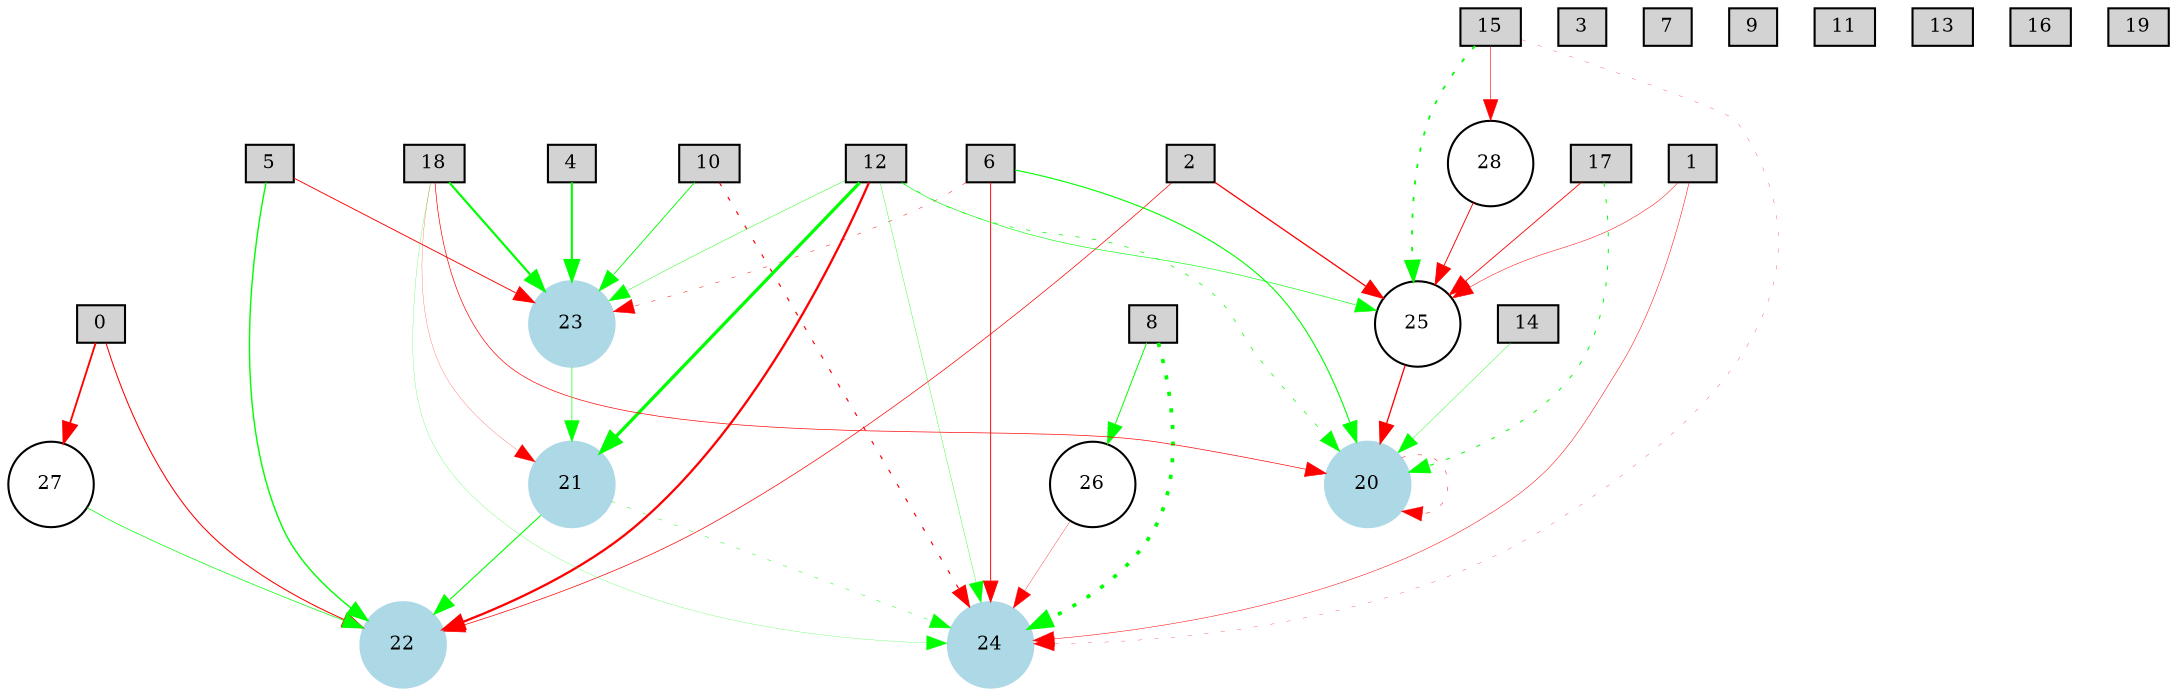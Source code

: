 digraph {
	node [fontsize=9 height=0.2 shape=circle width=0.2]
		0 [shape=box style=filled]
		1 [shape=box style=filled]
		2 [shape=box style=filled]
		3 [shape=box style=filled]
		4 [shape=box style=filled]
		5 [shape=box style=filled]
		6 [shape=box style=filled]
		7 [shape=box style=filled]
		8 [shape=box style=filled]
		9 [shape=box style=filled]
		10 [shape=box style=filled]
		11 [shape=box style=filled]
		12 [shape=box style=filled]
		13 [shape=box style=filled]
		14 [shape=box style=filled]
		15 [shape=box style=filled]
		16 [shape=box style=filled]
		17 [shape=box style=filled]
		18 [shape=box style=filled]
		19 [shape=box style=filled]
		20 [color=lightblue style=filled]
		21 [color=lightblue style=filled]
		22 [color=lightblue style=filled]
		23 [color=lightblue style=filled]
		24 [color=lightblue style=filled]
			12 -> 21 [color=green penwidth=1.557505623260031 style=solid]
			0 -> 22 [color=red penwidth=0.5025111443553149 style=solid]
			1 -> 24 [color=red penwidth=0.2405858383869328 style=solid]
			25 -> 20 [color=red penwidth=0.6278807994026571 style=solid]
			26 -> 24 [color=red penwidth=0.1599576042457952 style=solid]
			18 -> 24 [color=green penwidth=0.11270107346803906 style=solid]
			20 -> 20 [color=red penwidth=0.2308749324917336 style=dotted]
			12 -> 25 [color=green penwidth=0.2937830936774365 style=solid]
			0 -> 27 [color=red penwidth=0.8846756622418835 style=solid]
			17 -> 20 [color=green penwidth=0.4798469572804175 style=dotted]
			10 -> 24 [color=red penwidth=0.5645531284408355 style=dotted]
			12 -> 20 [color=green penwidth=0.35015517555462106 style=dotted]
			6 -> 23 [color=red penwidth=0.22040005471167984 style=dotted]
			6 -> 24 [color=red penwidth=0.45076881168674 style=solid]
			10 -> 23 [color=green penwidth=0.430539193768292 style=solid]
			14 -> 20 [color=green penwidth=0.19159644993672148 style=solid]
			18 -> 21 [color=red penwidth=0.10833129493618349 style=solid]
			5 -> 23 [color=red penwidth=0.43810841087376584 style=solid]
			12 -> 22 [color=red penwidth=1.096434030403614 style=solid]
			27 -> 22 [color=green penwidth=0.3421802915227894 style=solid]
			18 -> 23 [color=green penwidth=1.0456675168617147 style=solid]
			8 -> 24 [color=green penwidth=1.7791816719212727 style=dotted]
			15 -> 24 [color=red penwidth=0.14035708021746307 style=dotted]
			1 -> 25 [color=red penwidth=0.23778190188100626 style=solid]
			2 -> 22 [color=red penwidth=0.33988320746055645 style=solid]
			21 -> 22 [color=green penwidth=0.5371416324652241 style=solid]
			15 -> 25 [color=green penwidth=0.8613242007948588 style=dotted]
			8 -> 26 [color=green penwidth=0.4726816908190472 style=solid]
			15 -> 28 [color=red penwidth=0.2854647884294413 style=solid]
			6 -> 20 [color=green penwidth=0.5360223287629796 style=solid]
			4 -> 23 [color=green penwidth=0.9999214500425523 style=solid]
			23 -> 21 [color=green penwidth=0.3109553222124305 style=solid]
			2 -> 25 [color=red penwidth=0.6226171701405018 style=solid]
			5 -> 22 [color=green penwidth=0.6759049087164483 style=solid]
			12 -> 24 [color=green penwidth=0.1722892509816854 style=solid]
			12 -> 23 [color=green penwidth=0.20509159168852453 style=solid]
			28 -> 25 [color=red penwidth=0.4467005008831285 style=solid]
			18 -> 20 [color=red penwidth=0.32454984755023386 style=solid]
			21 -> 24 [color=green penwidth=0.21500974818367183 style=dotted]
			17 -> 25 [color=red penwidth=0.41206486170378887 style=solid]
}
